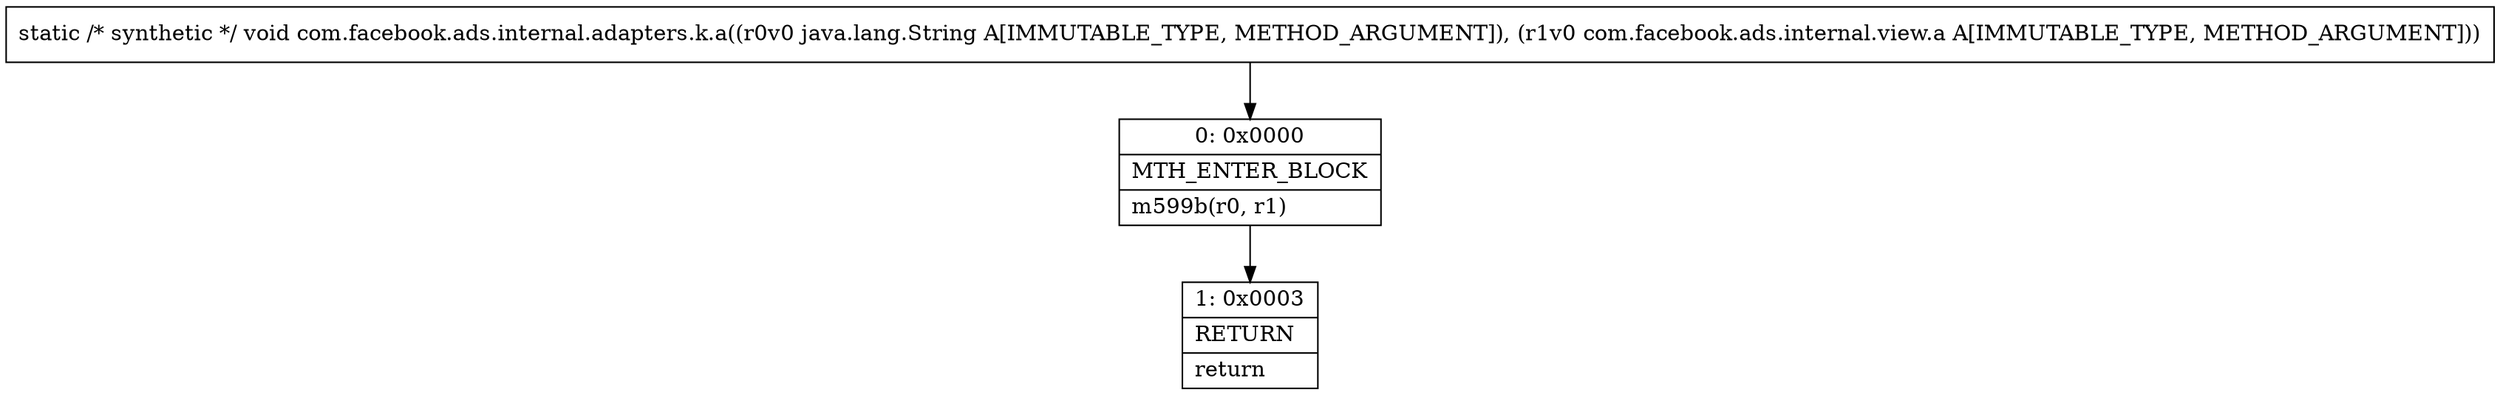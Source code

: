 digraph "CFG forcom.facebook.ads.internal.adapters.k.a(Ljava\/lang\/String;Lcom\/facebook\/ads\/internal\/view\/a;)V" {
Node_0 [shape=record,label="{0\:\ 0x0000|MTH_ENTER_BLOCK\l|m599b(r0, r1)\l}"];
Node_1 [shape=record,label="{1\:\ 0x0003|RETURN\l|return\l}"];
MethodNode[shape=record,label="{static \/* synthetic *\/ void com.facebook.ads.internal.adapters.k.a((r0v0 java.lang.String A[IMMUTABLE_TYPE, METHOD_ARGUMENT]), (r1v0 com.facebook.ads.internal.view.a A[IMMUTABLE_TYPE, METHOD_ARGUMENT])) }"];
MethodNode -> Node_0;
Node_0 -> Node_1;
}

